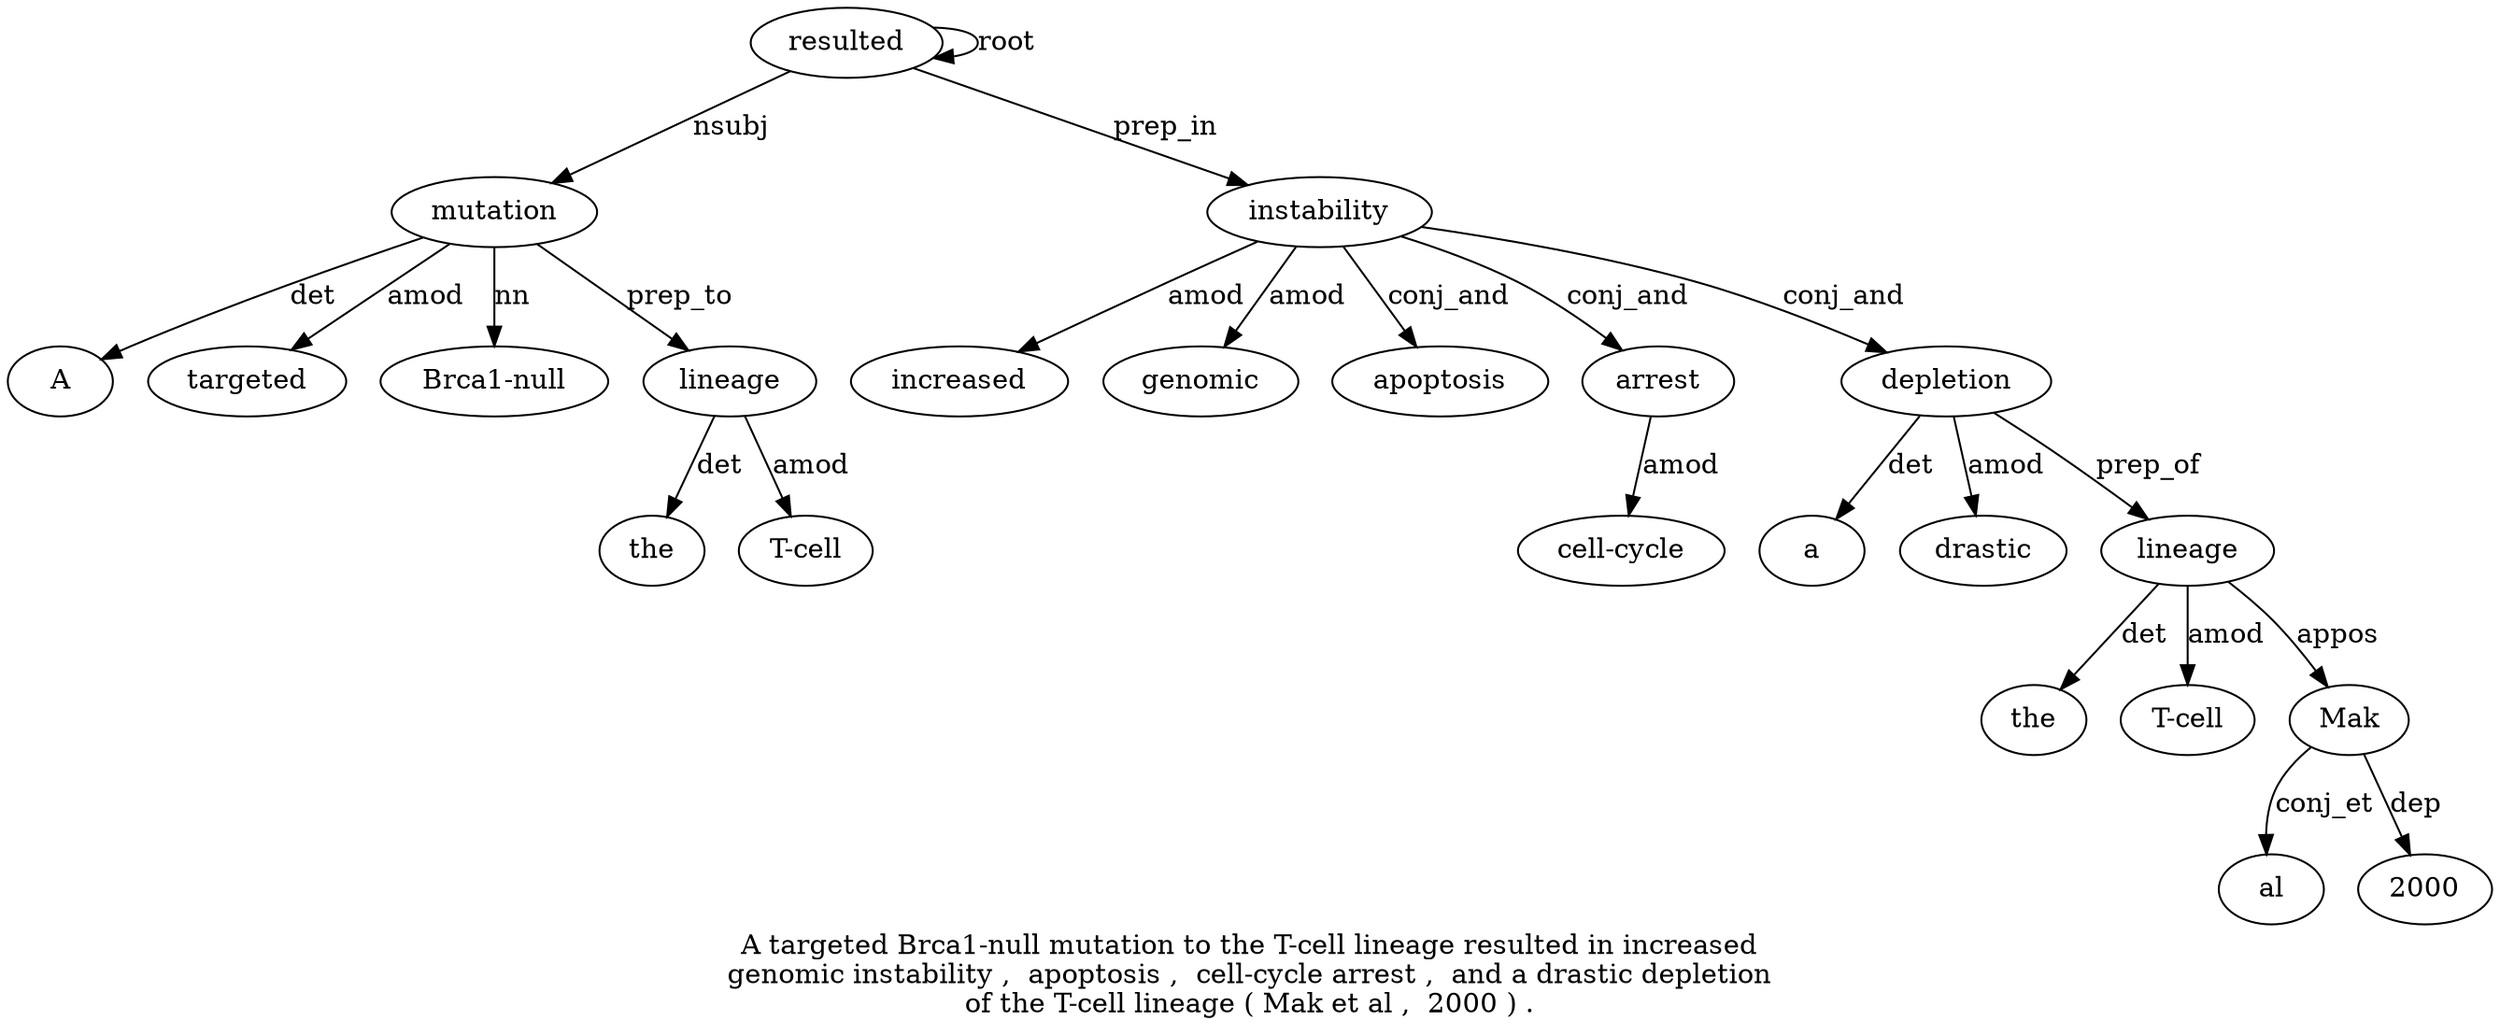 digraph "A targeted Brca1-null mutation to the T-cell lineage resulted in increased genomic instability ,  apoptosis ,  cell-cycle arrest ,  and a drastic depletion of the T-cell lineage ( Mak et al ,  2000 ) ." {
label="A targeted Brca1-null mutation to the T-cell lineage resulted in increased
genomic instability ,  apoptosis ,  cell-cycle arrest ,  and a drastic depletion
of the T-cell lineage ( Mak et al ,  2000 ) .";
mutation4 [style=filled, fillcolor=white, label=mutation];
A1 [style=filled, fillcolor=white, label=A];
mutation4 -> A1  [label=det];
targeted2 [style=filled, fillcolor=white, label=targeted];
mutation4 -> targeted2  [label=amod];
"Brca1-null3" [style=filled, fillcolor=white, label="Brca1-null"];
mutation4 -> "Brca1-null3"  [label=nn];
resulted9 [style=filled, fillcolor=white, label=resulted];
resulted9 -> mutation4  [label=nsubj];
lineage8 [style=filled, fillcolor=white, label=lineage];
the6 [style=filled, fillcolor=white, label=the];
lineage8 -> the6  [label=det];
"T-cell7" [style=filled, fillcolor=white, label="T-cell"];
lineage8 -> "T-cell7"  [label=amod];
mutation4 -> lineage8  [label=prep_to];
resulted9 -> resulted9  [label=root];
instability13 [style=filled, fillcolor=white, label=instability];
increased11 [style=filled, fillcolor=white, label=increased];
instability13 -> increased11  [label=amod];
genomic12 [style=filled, fillcolor=white, label=genomic];
instability13 -> genomic12  [label=amod];
resulted9 -> instability13  [label=prep_in];
apoptosis15 [style=filled, fillcolor=white, label=apoptosis];
instability13 -> apoptosis15  [label=conj_and];
arrest18 [style=filled, fillcolor=white, label=arrest];
"cell-cycle17" [style=filled, fillcolor=white, label="cell-cycle"];
arrest18 -> "cell-cycle17"  [label=amod];
instability13 -> arrest18  [label=conj_and];
depletion23 [style=filled, fillcolor=white, label=depletion];
a21 [style=filled, fillcolor=white, label=a];
depletion23 -> a21  [label=det];
drastic22 [style=filled, fillcolor=white, label=drastic];
depletion23 -> drastic22  [label=amod];
instability13 -> depletion23  [label=conj_and];
lineage27 [style=filled, fillcolor=white, label=lineage];
the25 [style=filled, fillcolor=white, label=the];
lineage27 -> the25  [label=det];
"T-cell26" [style=filled, fillcolor=white, label="T-cell"];
lineage27 -> "T-cell26"  [label=amod];
depletion23 -> lineage27  [label=prep_of];
Mak29 [style=filled, fillcolor=white, label=Mak];
lineage27 -> Mak29  [label=appos];
al31 [style=filled, fillcolor=white, label=al];
Mak29 -> al31  [label=conj_et];
200033 [style=filled, fillcolor=white, label=2000];
Mak29 -> 200033  [label=dep];
}

